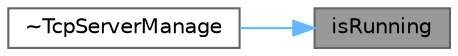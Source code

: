 digraph "isRunning"
{
 // LATEX_PDF_SIZE
  bgcolor="transparent";
  edge [fontname=Helvetica,fontsize=10,labelfontname=Helvetica,labelfontsize=10];
  node [fontname=Helvetica,fontsize=10,shape=box,height=0.2,width=0.4];
  rankdir="RL";
  Node1 [id="Node000001",label="isRunning",height=0.2,width=0.4,color="gray40", fillcolor="grey60", style="filled", fontcolor="black",tooltip="检查是否正在运行。"];
  Node1 -> Node2 [id="edge1_Node000001_Node000002",dir="back",color="steelblue1",style="solid",tooltip=" "];
  Node2 [id="Node000002",label="~TcpServerManage",height=0.2,width=0.4,color="grey40", fillcolor="white", style="filled",URL="$class_j_q_http_server_1_1_tcp_server_manage.html#a2c6f25d74941e636f40a974564ba0e20",tooltip="析构函数。"];
}
